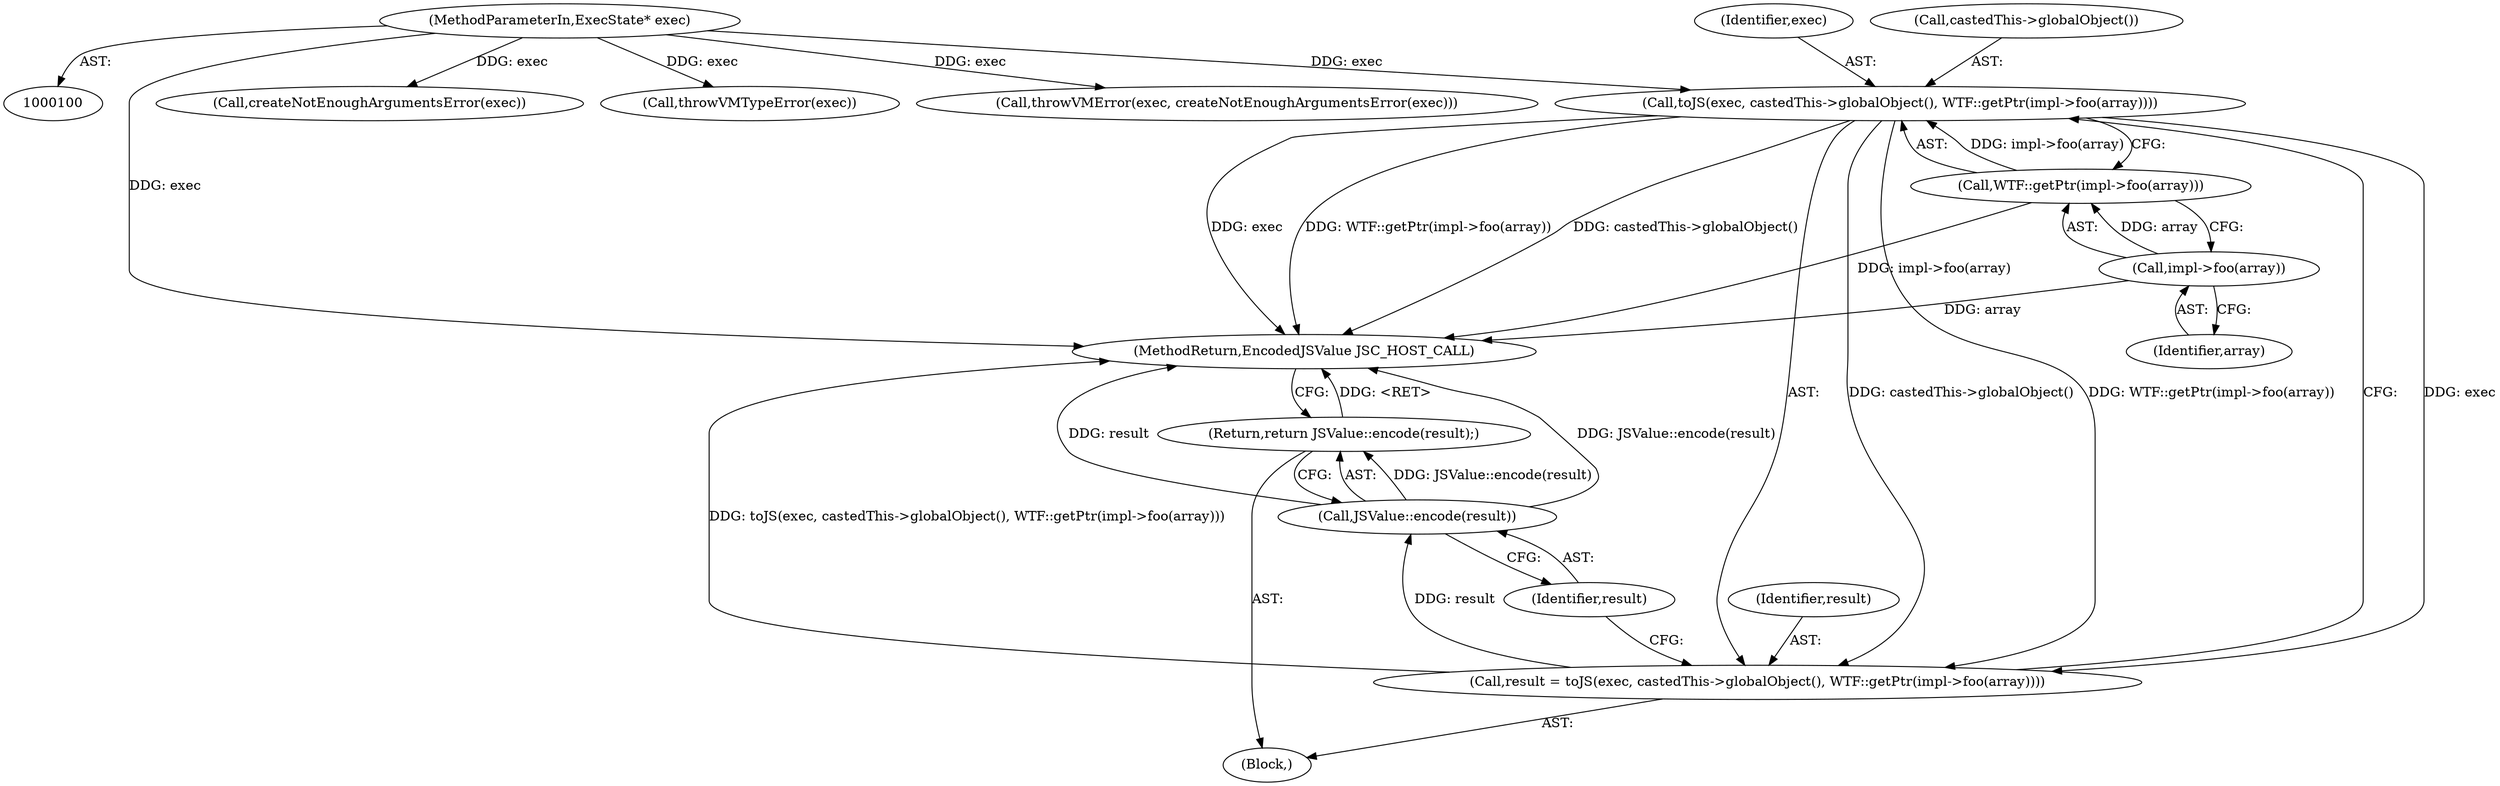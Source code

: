 digraph "0_Chrome_b944f670bb7a8a919daac497a4ea0536c954c201_8@pointer" {
"1000145" [label="(Call,toJS(exec, castedThis->globalObject(), WTF::getPtr(impl->foo(array))))"];
"1000101" [label="(MethodParameterIn,ExecState* exec)"];
"1000148" [label="(Call,WTF::getPtr(impl->foo(array)))"];
"1000149" [label="(Call,impl->foo(array))"];
"1000143" [label="(Call,result = toJS(exec, castedThis->globalObject(), WTF::getPtr(impl->foo(array))))"];
"1000152" [label="(Call,JSValue::encode(result))"];
"1000151" [label="(Return,return JSValue::encode(result);)"];
"1000148" [label="(Call,WTF::getPtr(impl->foo(array)))"];
"1000154" [label="(MethodReturn,EncodedJSValue JSC_HOST_CALL)"];
"1000134" [label="(Call,createNotEnoughArgumentsError(exec))"];
"1000101" [label="(MethodParameterIn,ExecState* exec)"];
"1000145" [label="(Call,toJS(exec, castedThis->globalObject(), WTF::getPtr(impl->foo(array))))"];
"1000146" [label="(Identifier,exec)"];
"1000149" [label="(Call,impl->foo(array))"];
"1000113" [label="(Call,throwVMTypeError(exec))"];
"1000150" [label="(Identifier,array)"];
"1000151" [label="(Return,return JSValue::encode(result);)"];
"1000143" [label="(Call,result = toJS(exec, castedThis->globalObject(), WTF::getPtr(impl->foo(array))))"];
"1000152" [label="(Call,JSValue::encode(result))"];
"1000153" [label="(Identifier,result)"];
"1000147" [label="(Call,castedThis->globalObject())"];
"1000102" [label="(Block,)"];
"1000132" [label="(Call,throwVMError(exec, createNotEnoughArgumentsError(exec)))"];
"1000144" [label="(Identifier,result)"];
"1000145" -> "1000143"  [label="AST: "];
"1000145" -> "1000148"  [label="CFG: "];
"1000146" -> "1000145"  [label="AST: "];
"1000147" -> "1000145"  [label="AST: "];
"1000148" -> "1000145"  [label="AST: "];
"1000143" -> "1000145"  [label="CFG: "];
"1000145" -> "1000154"  [label="DDG: exec"];
"1000145" -> "1000154"  [label="DDG: WTF::getPtr(impl->foo(array))"];
"1000145" -> "1000154"  [label="DDG: castedThis->globalObject()"];
"1000145" -> "1000143"  [label="DDG: exec"];
"1000145" -> "1000143"  [label="DDG: castedThis->globalObject()"];
"1000145" -> "1000143"  [label="DDG: WTF::getPtr(impl->foo(array))"];
"1000101" -> "1000145"  [label="DDG: exec"];
"1000148" -> "1000145"  [label="DDG: impl->foo(array)"];
"1000101" -> "1000100"  [label="AST: "];
"1000101" -> "1000154"  [label="DDG: exec"];
"1000101" -> "1000113"  [label="DDG: exec"];
"1000101" -> "1000132"  [label="DDG: exec"];
"1000101" -> "1000134"  [label="DDG: exec"];
"1000148" -> "1000149"  [label="CFG: "];
"1000149" -> "1000148"  [label="AST: "];
"1000148" -> "1000154"  [label="DDG: impl->foo(array)"];
"1000149" -> "1000148"  [label="DDG: array"];
"1000149" -> "1000150"  [label="CFG: "];
"1000150" -> "1000149"  [label="AST: "];
"1000149" -> "1000154"  [label="DDG: array"];
"1000143" -> "1000102"  [label="AST: "];
"1000144" -> "1000143"  [label="AST: "];
"1000153" -> "1000143"  [label="CFG: "];
"1000143" -> "1000154"  [label="DDG: toJS(exec, castedThis->globalObject(), WTF::getPtr(impl->foo(array)))"];
"1000143" -> "1000152"  [label="DDG: result"];
"1000152" -> "1000151"  [label="AST: "];
"1000152" -> "1000153"  [label="CFG: "];
"1000153" -> "1000152"  [label="AST: "];
"1000151" -> "1000152"  [label="CFG: "];
"1000152" -> "1000154"  [label="DDG: result"];
"1000152" -> "1000154"  [label="DDG: JSValue::encode(result)"];
"1000152" -> "1000151"  [label="DDG: JSValue::encode(result)"];
"1000151" -> "1000102"  [label="AST: "];
"1000154" -> "1000151"  [label="CFG: "];
"1000151" -> "1000154"  [label="DDG: <RET>"];
}

